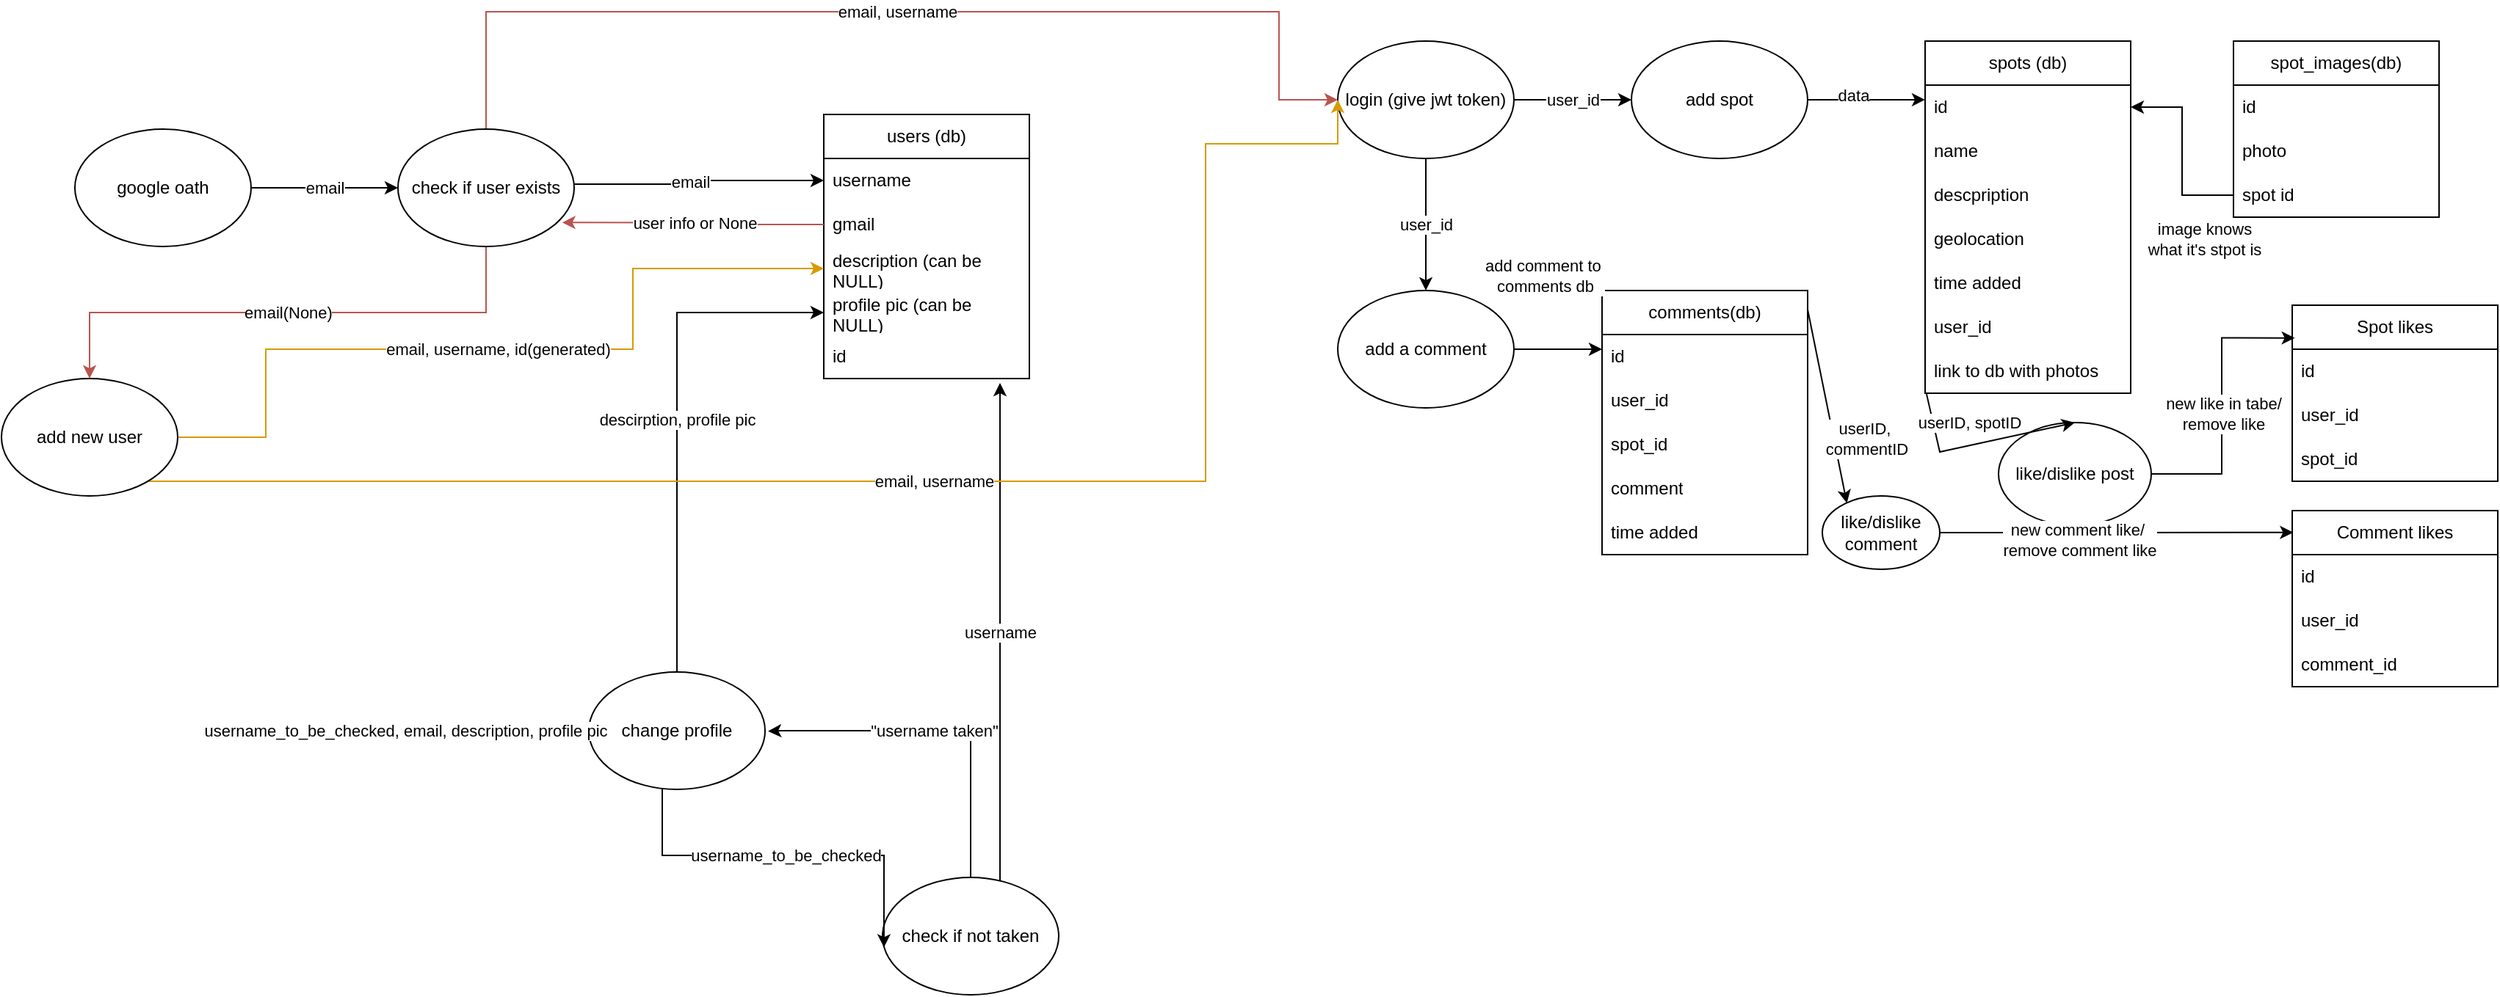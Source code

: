 <mxfile version="24.8.3">
  <diagram name="Lapa-1" id="DH0UnSqfDC02DtX4QLn7">
    <mxGraphModel dx="3608" dy="1129" grid="1" gridSize="10" guides="1" tooltips="1" connect="1" arrows="1" fold="1" page="1" pageScale="1" pageWidth="827" pageHeight="1169" math="0" shadow="0">
      <root>
        <mxCell id="0" />
        <mxCell id="1" parent="0" />
        <mxCell id="Dge0FnhCX_SZnIMF-hBO-1" value="users (db)" style="swimlane;fontStyle=0;childLayout=stackLayout;horizontal=1;startSize=30;horizontalStack=0;resizeParent=1;resizeParentMax=0;resizeLast=0;collapsible=1;marginBottom=0;whiteSpace=wrap;html=1;" parent="1" vertex="1">
          <mxGeometry x="-350" y="100" width="140" height="180" as="geometry">
            <mxRectangle x="210" y="220" width="90" height="30" as="alternateBounds" />
          </mxGeometry>
        </mxCell>
        <mxCell id="Dge0FnhCX_SZnIMF-hBO-2" value="username" style="text;strokeColor=none;fillColor=none;align=left;verticalAlign=middle;spacingLeft=4;spacingRight=4;overflow=hidden;points=[[0,0.5],[1,0.5]];portConstraint=eastwest;rotatable=0;whiteSpace=wrap;html=1;" parent="Dge0FnhCX_SZnIMF-hBO-1" vertex="1">
          <mxGeometry y="30" width="140" height="30" as="geometry" />
        </mxCell>
        <mxCell id="ZL5plIcMYZqecuvyyjXK-16" style="edgeStyle=orthogonalEdgeStyle;rounded=0;orthogonalLoop=1;jettySize=auto;html=1;" parent="Dge0FnhCX_SZnIMF-hBO-1" target="Dge0FnhCX_SZnIMF-hBO-2" edge="1">
          <mxGeometry relative="1" as="geometry">
            <mxPoint x="-170" y="47.5" as="sourcePoint" />
            <mxPoint y="42.5" as="targetPoint" />
            <Array as="points">
              <mxPoint x="-84" y="48" />
              <mxPoint x="-84" y="45" />
            </Array>
          </mxGeometry>
        </mxCell>
        <mxCell id="ZL5plIcMYZqecuvyyjXK-17" value="email" style="edgeLabel;html=1;align=center;verticalAlign=middle;resizable=0;points=[];" parent="ZL5plIcMYZqecuvyyjXK-16" vertex="1" connectable="0">
          <mxGeometry x="-0.082" y="2" relative="1" as="geometry">
            <mxPoint as="offset" />
          </mxGeometry>
        </mxCell>
        <mxCell id="Dge0FnhCX_SZnIMF-hBO-3" value="gmail" style="text;strokeColor=none;fillColor=none;align=left;verticalAlign=middle;spacingLeft=4;spacingRight=4;overflow=hidden;points=[[0,0.5],[1,0.5]];portConstraint=eastwest;rotatable=0;whiteSpace=wrap;html=1;" parent="Dge0FnhCX_SZnIMF-hBO-1" vertex="1">
          <mxGeometry y="60" width="140" height="30" as="geometry" />
        </mxCell>
        <mxCell id="Dge0FnhCX_SZnIMF-hBO-4" value="description (can be NULL)" style="text;strokeColor=none;fillColor=none;align=left;verticalAlign=middle;spacingLeft=4;spacingRight=4;overflow=hidden;points=[[0,0.5],[1,0.5]];portConstraint=eastwest;rotatable=0;whiteSpace=wrap;html=1;" parent="Dge0FnhCX_SZnIMF-hBO-1" vertex="1">
          <mxGeometry y="90" width="140" height="30" as="geometry" />
        </mxCell>
        <mxCell id="Dge0FnhCX_SZnIMF-hBO-10" value="profile pic (can be NULL)" style="text;strokeColor=none;fillColor=none;align=left;verticalAlign=middle;spacingLeft=4;spacingRight=4;overflow=hidden;points=[[0,0.5],[1,0.5]];portConstraint=eastwest;rotatable=0;whiteSpace=wrap;html=1;" parent="Dge0FnhCX_SZnIMF-hBO-1" vertex="1">
          <mxGeometry y="120" width="140" height="30" as="geometry" />
        </mxCell>
        <mxCell id="Dge0FnhCX_SZnIMF-hBO-11" value="id" style="text;strokeColor=none;fillColor=none;align=left;verticalAlign=middle;spacingLeft=4;spacingRight=4;overflow=hidden;points=[[0,0.5],[1,0.5]];portConstraint=eastwest;rotatable=0;whiteSpace=wrap;html=1;" parent="Dge0FnhCX_SZnIMF-hBO-1" vertex="1">
          <mxGeometry y="150" width="140" height="30" as="geometry" />
        </mxCell>
        <mxCell id="Dge0FnhCX_SZnIMF-hBO-13" value="email, username" style="edgeStyle=orthogonalEdgeStyle;rounded=0;orthogonalLoop=1;jettySize=auto;html=1;entryX=0;entryY=0.5;entryDx=0;entryDy=0;exitX=0.5;exitY=0;exitDx=0;exitDy=0;fillColor=#f8cecc;strokeColor=#b85450;" parent="1" source="ZL5plIcMYZqecuvyyjXK-2" target="Dge0FnhCX_SZnIMF-hBO-40" edge="1">
          <mxGeometry relative="1" as="geometry">
            <mxPoint x="-500" y="48.82" as="sourcePoint" />
            <mxPoint x="-269.86" y="49.4" as="targetPoint" />
            <Array as="points">
              <mxPoint x="-580" y="30" />
              <mxPoint x="-40" y="30" />
              <mxPoint x="-40" y="90" />
            </Array>
          </mxGeometry>
        </mxCell>
        <mxCell id="Dge0FnhCX_SZnIMF-hBO-16" value="descirption, profile pic" style="edgeStyle=orthogonalEdgeStyle;rounded=0;orthogonalLoop=1;jettySize=auto;html=1;entryX=0;entryY=0.5;entryDx=0;entryDy=0;" parent="1" source="Dge0FnhCX_SZnIMF-hBO-14" target="Dge0FnhCX_SZnIMF-hBO-10" edge="1">
          <mxGeometry relative="1" as="geometry">
            <mxPoint x="-440" y="380" as="targetPoint" />
          </mxGeometry>
        </mxCell>
        <mxCell id="Dge0FnhCX_SZnIMF-hBO-14" value="change profile" style="ellipse;whiteSpace=wrap;html=1;" parent="1" vertex="1">
          <mxGeometry x="-510" y="480" width="120" height="80" as="geometry" />
        </mxCell>
        <mxCell id="ZL5plIcMYZqecuvyyjXK-15" value="email" style="edgeStyle=orthogonalEdgeStyle;rounded=0;orthogonalLoop=1;jettySize=auto;html=1;entryX=0;entryY=0.5;entryDx=0;entryDy=0;" parent="1" source="Dge0FnhCX_SZnIMF-hBO-15" target="ZL5plIcMYZqecuvyyjXK-2" edge="1">
          <mxGeometry relative="1" as="geometry" />
        </mxCell>
        <mxCell id="Dge0FnhCX_SZnIMF-hBO-15" value="google oath" style="ellipse;whiteSpace=wrap;html=1;" parent="1" vertex="1">
          <mxGeometry x="-860" y="110" width="120" height="80" as="geometry" />
        </mxCell>
        <mxCell id="Dge0FnhCX_SZnIMF-hBO-19" value="username" style="edgeStyle=orthogonalEdgeStyle;rounded=0;orthogonalLoop=1;jettySize=auto;html=1;" parent="1" source="Dge0FnhCX_SZnIMF-hBO-17" edge="1">
          <mxGeometry relative="1" as="geometry">
            <mxPoint x="-230" y="283" as="targetPoint" />
            <Array as="points">
              <mxPoint x="-230" y="460" />
              <mxPoint x="-230" y="423" />
            </Array>
          </mxGeometry>
        </mxCell>
        <mxCell id="5IL-UcwhAe_bBwmInw6_-2" style="edgeStyle=orthogonalEdgeStyle;rounded=0;orthogonalLoop=1;jettySize=auto;html=1;entryX=1.017;entryY=0.504;entryDx=0;entryDy=0;entryPerimeter=0;" edge="1" parent="1" source="Dge0FnhCX_SZnIMF-hBO-17" target="Dge0FnhCX_SZnIMF-hBO-14">
          <mxGeometry relative="1" as="geometry">
            <mxPoint x="-380" y="520" as="targetPoint" />
            <Array as="points">
              <mxPoint x="-250" y="520" />
              <mxPoint x="-379" y="520" />
            </Array>
          </mxGeometry>
        </mxCell>
        <mxCell id="5IL-UcwhAe_bBwmInw6_-3" value="&quot;username taken&quot;" style="edgeLabel;html=1;align=center;verticalAlign=middle;resizable=0;points=[];" vertex="1" connectable="0" parent="5IL-UcwhAe_bBwmInw6_-2">
          <mxGeometry x="0.052" relative="1" as="geometry">
            <mxPoint as="offset" />
          </mxGeometry>
        </mxCell>
        <mxCell id="Dge0FnhCX_SZnIMF-hBO-17" value="check if not taken" style="ellipse;whiteSpace=wrap;html=1;" parent="1" vertex="1">
          <mxGeometry x="-310" y="620" width="120" height="80" as="geometry" />
        </mxCell>
        <mxCell id="Dge0FnhCX_SZnIMF-hBO-18" value="username_to_be_checked" style="edgeStyle=orthogonalEdgeStyle;rounded=0;orthogonalLoop=1;jettySize=auto;html=1;entryX=0.008;entryY=0.596;entryDx=0;entryDy=0;entryPerimeter=0;" parent="1" source="Dge0FnhCX_SZnIMF-hBO-14" target="Dge0FnhCX_SZnIMF-hBO-17" edge="1">
          <mxGeometry relative="1" as="geometry">
            <Array as="points">
              <mxPoint x="-460" y="605" />
              <mxPoint x="-309" y="605" />
            </Array>
          </mxGeometry>
        </mxCell>
        <mxCell id="Dge0FnhCX_SZnIMF-hBO-20" value="add spot" style="ellipse;whiteSpace=wrap;html=1;" parent="1" vertex="1">
          <mxGeometry x="200" y="50" width="120" height="80" as="geometry" />
        </mxCell>
        <mxCell id="Dge0FnhCX_SZnIMF-hBO-21" value="spots (db)" style="swimlane;fontStyle=0;childLayout=stackLayout;horizontal=1;startSize=30;horizontalStack=0;resizeParent=1;resizeParentMax=0;resizeLast=0;collapsible=1;marginBottom=0;whiteSpace=wrap;html=1;" parent="1" vertex="1">
          <mxGeometry x="400" y="50" width="140" height="240" as="geometry" />
        </mxCell>
        <mxCell id="Dge0FnhCX_SZnIMF-hBO-22" value="id" style="text;strokeColor=none;fillColor=none;align=left;verticalAlign=middle;spacingLeft=4;spacingRight=4;overflow=hidden;points=[[0,0.5],[1,0.5]];portConstraint=eastwest;rotatable=0;whiteSpace=wrap;html=1;" parent="Dge0FnhCX_SZnIMF-hBO-21" vertex="1">
          <mxGeometry y="30" width="140" height="30" as="geometry" />
        </mxCell>
        <mxCell id="Dge0FnhCX_SZnIMF-hBO-23" value="name" style="text;strokeColor=none;fillColor=none;align=left;verticalAlign=middle;spacingLeft=4;spacingRight=4;overflow=hidden;points=[[0,0.5],[1,0.5]];portConstraint=eastwest;rotatable=0;whiteSpace=wrap;html=1;" parent="Dge0FnhCX_SZnIMF-hBO-21" vertex="1">
          <mxGeometry y="60" width="140" height="30" as="geometry" />
        </mxCell>
        <mxCell id="Dge0FnhCX_SZnIMF-hBO-24" value="descpription&amp;nbsp;" style="text;strokeColor=none;fillColor=none;align=left;verticalAlign=middle;spacingLeft=4;spacingRight=4;overflow=hidden;points=[[0,0.5],[1,0.5]];portConstraint=eastwest;rotatable=0;whiteSpace=wrap;html=1;" parent="Dge0FnhCX_SZnIMF-hBO-21" vertex="1">
          <mxGeometry y="90" width="140" height="30" as="geometry" />
        </mxCell>
        <mxCell id="Dge0FnhCX_SZnIMF-hBO-25" value="geolocation" style="text;strokeColor=none;fillColor=none;align=left;verticalAlign=middle;spacingLeft=4;spacingRight=4;overflow=hidden;points=[[0,0.5],[1,0.5]];portConstraint=eastwest;rotatable=0;whiteSpace=wrap;html=1;" parent="Dge0FnhCX_SZnIMF-hBO-21" vertex="1">
          <mxGeometry y="120" width="140" height="30" as="geometry" />
        </mxCell>
        <mxCell id="Dge0FnhCX_SZnIMF-hBO-26" value="time added" style="text;strokeColor=none;fillColor=none;align=left;verticalAlign=middle;spacingLeft=4;spacingRight=4;overflow=hidden;points=[[0,0.5],[1,0.5]];portConstraint=eastwest;rotatable=0;whiteSpace=wrap;html=1;" parent="Dge0FnhCX_SZnIMF-hBO-21" vertex="1">
          <mxGeometry y="150" width="140" height="30" as="geometry" />
        </mxCell>
        <mxCell id="Dge0FnhCX_SZnIMF-hBO-27" value="user_id" style="text;strokeColor=none;fillColor=none;align=left;verticalAlign=middle;spacingLeft=4;spacingRight=4;overflow=hidden;points=[[0,0.5],[1,0.5]];portConstraint=eastwest;rotatable=0;whiteSpace=wrap;html=1;" parent="Dge0FnhCX_SZnIMF-hBO-21" vertex="1">
          <mxGeometry y="180" width="140" height="30" as="geometry" />
        </mxCell>
        <mxCell id="Dge0FnhCX_SZnIMF-hBO-28" value="link to db with photos" style="text;strokeColor=none;fillColor=none;align=left;verticalAlign=middle;spacingLeft=4;spacingRight=4;overflow=hidden;points=[[0,0.5],[1,0.5]];portConstraint=eastwest;rotatable=0;whiteSpace=wrap;html=1;" parent="Dge0FnhCX_SZnIMF-hBO-21" vertex="1">
          <mxGeometry y="210" width="140" height="30" as="geometry" />
        </mxCell>
        <mxCell id="Dge0FnhCX_SZnIMF-hBO-29" value="spot_images(db)" style="swimlane;fontStyle=0;childLayout=stackLayout;horizontal=1;startSize=30;horizontalStack=0;resizeParent=1;resizeParentMax=0;resizeLast=0;collapsible=1;marginBottom=0;whiteSpace=wrap;html=1;" parent="1" vertex="1">
          <mxGeometry x="610" y="50" width="140" height="120" as="geometry" />
        </mxCell>
        <mxCell id="Dge0FnhCX_SZnIMF-hBO-30" value="id" style="text;strokeColor=none;fillColor=none;align=left;verticalAlign=middle;spacingLeft=4;spacingRight=4;overflow=hidden;points=[[0,0.5],[1,0.5]];portConstraint=eastwest;rotatable=0;whiteSpace=wrap;html=1;" parent="Dge0FnhCX_SZnIMF-hBO-29" vertex="1">
          <mxGeometry y="30" width="140" height="30" as="geometry" />
        </mxCell>
        <mxCell id="Dge0FnhCX_SZnIMF-hBO-31" value="photo" style="text;strokeColor=none;fillColor=none;align=left;verticalAlign=middle;spacingLeft=4;spacingRight=4;overflow=hidden;points=[[0,0.5],[1,0.5]];portConstraint=eastwest;rotatable=0;whiteSpace=wrap;html=1;" parent="Dge0FnhCX_SZnIMF-hBO-29" vertex="1">
          <mxGeometry y="60" width="140" height="30" as="geometry" />
        </mxCell>
        <mxCell id="Dge0FnhCX_SZnIMF-hBO-45" value="spot id" style="text;strokeColor=none;fillColor=none;align=left;verticalAlign=middle;spacingLeft=4;spacingRight=4;overflow=hidden;points=[[0,0.5],[1,0.5]];portConstraint=eastwest;rotatable=0;whiteSpace=wrap;html=1;" parent="Dge0FnhCX_SZnIMF-hBO-29" vertex="1">
          <mxGeometry y="90" width="140" height="30" as="geometry" />
        </mxCell>
        <mxCell id="Dge0FnhCX_SZnIMF-hBO-41" value="user_id" style="edgeStyle=orthogonalEdgeStyle;rounded=0;orthogonalLoop=1;jettySize=auto;html=1;entryX=0;entryY=0.5;entryDx=0;entryDy=0;" parent="1" source="Dge0FnhCX_SZnIMF-hBO-40" target="Dge0FnhCX_SZnIMF-hBO-20" edge="1">
          <mxGeometry relative="1" as="geometry" />
        </mxCell>
        <mxCell id="Dge0FnhCX_SZnIMF-hBO-54" value="user_id" style="edgeStyle=orthogonalEdgeStyle;rounded=0;orthogonalLoop=1;jettySize=auto;html=1;entryX=0.5;entryY=0;entryDx=0;entryDy=0;" parent="1" source="Dge0FnhCX_SZnIMF-hBO-40" target="Dge0FnhCX_SZnIMF-hBO-53" edge="1">
          <mxGeometry relative="1" as="geometry" />
        </mxCell>
        <mxCell id="Dge0FnhCX_SZnIMF-hBO-40" value="login (give jwt token)" style="ellipse;whiteSpace=wrap;html=1;" parent="1" vertex="1">
          <mxGeometry y="50" width="120" height="80" as="geometry" />
        </mxCell>
        <mxCell id="Dge0FnhCX_SZnIMF-hBO-42" style="edgeStyle=orthogonalEdgeStyle;rounded=0;orthogonalLoop=1;jettySize=auto;html=1;entryX=0;entryY=0.333;entryDx=0;entryDy=0;entryPerimeter=0;" parent="1" source="Dge0FnhCX_SZnIMF-hBO-20" target="Dge0FnhCX_SZnIMF-hBO-22" edge="1">
          <mxGeometry relative="1" as="geometry" />
        </mxCell>
        <mxCell id="Dge0FnhCX_SZnIMF-hBO-43" value="data" style="edgeLabel;html=1;align=center;verticalAlign=middle;resizable=0;points=[];" parent="Dge0FnhCX_SZnIMF-hBO-42" vertex="1" connectable="0">
          <mxGeometry x="-0.242" y="3" relative="1" as="geometry">
            <mxPoint as="offset" />
          </mxGeometry>
        </mxCell>
        <mxCell id="Dge0FnhCX_SZnIMF-hBO-47" value="comments(db)" style="swimlane;fontStyle=0;childLayout=stackLayout;horizontal=1;startSize=30;horizontalStack=0;resizeParent=1;resizeParentMax=0;resizeLast=0;collapsible=1;marginBottom=0;whiteSpace=wrap;html=1;" parent="1" vertex="1">
          <mxGeometry x="180" y="220" width="140" height="180" as="geometry" />
        </mxCell>
        <mxCell id="Dge0FnhCX_SZnIMF-hBO-48" value="id" style="text;strokeColor=none;fillColor=none;align=left;verticalAlign=middle;spacingLeft=4;spacingRight=4;overflow=hidden;points=[[0,0.5],[1,0.5]];portConstraint=eastwest;rotatable=0;whiteSpace=wrap;html=1;" parent="Dge0FnhCX_SZnIMF-hBO-47" vertex="1">
          <mxGeometry y="30" width="140" height="30" as="geometry" />
        </mxCell>
        <mxCell id="Dge0FnhCX_SZnIMF-hBO-49" value="user_id" style="text;strokeColor=none;fillColor=none;align=left;verticalAlign=middle;spacingLeft=4;spacingRight=4;overflow=hidden;points=[[0,0.5],[1,0.5]];portConstraint=eastwest;rotatable=0;whiteSpace=wrap;html=1;" parent="Dge0FnhCX_SZnIMF-hBO-47" vertex="1">
          <mxGeometry y="60" width="140" height="30" as="geometry" />
        </mxCell>
        <mxCell id="Dge0FnhCX_SZnIMF-hBO-50" value="spot_id" style="text;strokeColor=none;fillColor=none;align=left;verticalAlign=middle;spacingLeft=4;spacingRight=4;overflow=hidden;points=[[0,0.5],[1,0.5]];portConstraint=eastwest;rotatable=0;whiteSpace=wrap;html=1;" parent="Dge0FnhCX_SZnIMF-hBO-47" vertex="1">
          <mxGeometry y="90" width="140" height="30" as="geometry" />
        </mxCell>
        <mxCell id="Dge0FnhCX_SZnIMF-hBO-51" value="comment" style="text;strokeColor=none;fillColor=none;align=left;verticalAlign=middle;spacingLeft=4;spacingRight=4;overflow=hidden;points=[[0,0.5],[1,0.5]];portConstraint=eastwest;rotatable=0;whiteSpace=wrap;html=1;" parent="Dge0FnhCX_SZnIMF-hBO-47" vertex="1">
          <mxGeometry y="120" width="140" height="30" as="geometry" />
        </mxCell>
        <mxCell id="Dge0FnhCX_SZnIMF-hBO-52" value="time added" style="text;strokeColor=none;fillColor=none;align=left;verticalAlign=middle;spacingLeft=4;spacingRight=4;overflow=hidden;points=[[0,0.5],[1,0.5]];portConstraint=eastwest;rotatable=0;whiteSpace=wrap;html=1;" parent="Dge0FnhCX_SZnIMF-hBO-47" vertex="1">
          <mxGeometry y="150" width="140" height="30" as="geometry" />
        </mxCell>
        <mxCell id="Dge0FnhCX_SZnIMF-hBO-55" style="edgeStyle=orthogonalEdgeStyle;rounded=0;orthogonalLoop=1;jettySize=auto;html=1;" parent="1" source="Dge0FnhCX_SZnIMF-hBO-53" edge="1">
          <mxGeometry relative="1" as="geometry">
            <mxPoint x="180" y="260" as="targetPoint" />
          </mxGeometry>
        </mxCell>
        <mxCell id="Dge0FnhCX_SZnIMF-hBO-81" value="add comment to&amp;nbsp;&lt;div&gt;comments db&lt;/div&gt;" style="edgeLabel;html=1;align=center;verticalAlign=middle;resizable=0;points=[];" parent="Dge0FnhCX_SZnIMF-hBO-55" vertex="1" connectable="0">
          <mxGeometry x="-0.495" y="3" relative="1" as="geometry">
            <mxPoint x="5" y="-47" as="offset" />
          </mxGeometry>
        </mxCell>
        <mxCell id="Dge0FnhCX_SZnIMF-hBO-53" value="add a comment" style="ellipse;whiteSpace=wrap;html=1;" parent="1" vertex="1">
          <mxGeometry y="220" width="120" height="80" as="geometry" />
        </mxCell>
        <mxCell id="Dge0FnhCX_SZnIMF-hBO-58" value="Spot likes" style="swimlane;fontStyle=0;childLayout=stackLayout;horizontal=1;startSize=30;horizontalStack=0;resizeParent=1;resizeParentMax=0;resizeLast=0;collapsible=1;marginBottom=0;whiteSpace=wrap;html=1;" parent="1" vertex="1">
          <mxGeometry x="650" y="230" width="140" height="120" as="geometry" />
        </mxCell>
        <mxCell id="Dge0FnhCX_SZnIMF-hBO-59" value="id" style="text;strokeColor=none;fillColor=none;align=left;verticalAlign=middle;spacingLeft=4;spacingRight=4;overflow=hidden;points=[[0,0.5],[1,0.5]];portConstraint=eastwest;rotatable=0;whiteSpace=wrap;html=1;" parent="Dge0FnhCX_SZnIMF-hBO-58" vertex="1">
          <mxGeometry y="30" width="140" height="30" as="geometry" />
        </mxCell>
        <mxCell id="Dge0FnhCX_SZnIMF-hBO-60" value="user_id" style="text;strokeColor=none;fillColor=none;align=left;verticalAlign=middle;spacingLeft=4;spacingRight=4;overflow=hidden;points=[[0,0.5],[1,0.5]];portConstraint=eastwest;rotatable=0;whiteSpace=wrap;html=1;" parent="Dge0FnhCX_SZnIMF-hBO-58" vertex="1">
          <mxGeometry y="60" width="140" height="30" as="geometry" />
        </mxCell>
        <mxCell id="Dge0FnhCX_SZnIMF-hBO-61" value="spot_id" style="text;strokeColor=none;fillColor=none;align=left;verticalAlign=middle;spacingLeft=4;spacingRight=4;overflow=hidden;points=[[0,0.5],[1,0.5]];portConstraint=eastwest;rotatable=0;whiteSpace=wrap;html=1;" parent="Dge0FnhCX_SZnIMF-hBO-58" vertex="1">
          <mxGeometry y="90" width="140" height="30" as="geometry" />
        </mxCell>
        <mxCell id="Dge0FnhCX_SZnIMF-hBO-64" value="Comment likes" style="swimlane;fontStyle=0;childLayout=stackLayout;horizontal=1;startSize=30;horizontalStack=0;resizeParent=1;resizeParentMax=0;resizeLast=0;collapsible=1;marginBottom=0;whiteSpace=wrap;html=1;" parent="1" vertex="1">
          <mxGeometry x="650" y="370" width="140" height="120" as="geometry" />
        </mxCell>
        <mxCell id="Dge0FnhCX_SZnIMF-hBO-65" value="id" style="text;strokeColor=none;fillColor=none;align=left;verticalAlign=middle;spacingLeft=4;spacingRight=4;overflow=hidden;points=[[0,0.5],[1,0.5]];portConstraint=eastwest;rotatable=0;whiteSpace=wrap;html=1;" parent="Dge0FnhCX_SZnIMF-hBO-64" vertex="1">
          <mxGeometry y="30" width="140" height="30" as="geometry" />
        </mxCell>
        <mxCell id="Dge0FnhCX_SZnIMF-hBO-66" value="user_id" style="text;strokeColor=none;fillColor=none;align=left;verticalAlign=middle;spacingLeft=4;spacingRight=4;overflow=hidden;points=[[0,0.5],[1,0.5]];portConstraint=eastwest;rotatable=0;whiteSpace=wrap;html=1;" parent="Dge0FnhCX_SZnIMF-hBO-64" vertex="1">
          <mxGeometry y="60" width="140" height="30" as="geometry" />
        </mxCell>
        <mxCell id="Dge0FnhCX_SZnIMF-hBO-67" value="comment_id" style="text;strokeColor=none;fillColor=none;align=left;verticalAlign=middle;spacingLeft=4;spacingRight=4;overflow=hidden;points=[[0,0.5],[1,0.5]];portConstraint=eastwest;rotatable=0;whiteSpace=wrap;html=1;" parent="Dge0FnhCX_SZnIMF-hBO-64" vertex="1">
          <mxGeometry y="90" width="140" height="30" as="geometry" />
        </mxCell>
        <mxCell id="Dge0FnhCX_SZnIMF-hBO-70" style="edgeStyle=orthogonalEdgeStyle;rounded=0;orthogonalLoop=1;jettySize=auto;html=1;exitX=0;exitY=0.5;exitDx=0;exitDy=0;entryX=1;entryY=0.5;entryDx=0;entryDy=0;" parent="1" source="Dge0FnhCX_SZnIMF-hBO-45" target="Dge0FnhCX_SZnIMF-hBO-22" edge="1">
          <mxGeometry relative="1" as="geometry" />
        </mxCell>
        <mxCell id="Dge0FnhCX_SZnIMF-hBO-85" value="image knows&lt;div&gt;what it&#39;s stpot is&lt;/div&gt;" style="edgeLabel;html=1;align=center;verticalAlign=middle;resizable=0;points=[];" parent="Dge0FnhCX_SZnIMF-hBO-70" vertex="1" connectable="0">
          <mxGeometry x="-0.208" y="3" relative="1" as="geometry">
            <mxPoint x="18" y="46" as="offset" />
          </mxGeometry>
        </mxCell>
        <mxCell id="Dge0FnhCX_SZnIMF-hBO-89" value="like/dislike post" style="ellipse;whiteSpace=wrap;html=1;" parent="1" vertex="1">
          <mxGeometry x="450" y="310" width="104" height="70" as="geometry" />
        </mxCell>
        <mxCell id="Dge0FnhCX_SZnIMF-hBO-90" value="" style="endArrow=classic;html=1;rounded=0;entryX=0.5;entryY=0;entryDx=0;entryDy=0;exitX=0.007;exitY=1.019;exitDx=0;exitDy=0;exitPerimeter=0;" parent="1" source="Dge0FnhCX_SZnIMF-hBO-28" target="Dge0FnhCX_SZnIMF-hBO-89" edge="1">
          <mxGeometry width="50" height="50" relative="1" as="geometry">
            <mxPoint x="360" y="300" as="sourcePoint" />
            <mxPoint x="410" y="250" as="targetPoint" />
            <Array as="points">
              <mxPoint x="410" y="330" />
            </Array>
          </mxGeometry>
        </mxCell>
        <mxCell id="Dge0FnhCX_SZnIMF-hBO-98" value="userID, spotID" style="edgeLabel;html=1;align=center;verticalAlign=middle;resizable=0;points=[];" parent="Dge0FnhCX_SZnIMF-hBO-90" vertex="1" connectable="0">
          <mxGeometry x="-0.723" y="-1" relative="1" as="geometry">
            <mxPoint x="26" y="1" as="offset" />
          </mxGeometry>
        </mxCell>
        <mxCell id="Dge0FnhCX_SZnIMF-hBO-91" style="edgeStyle=orthogonalEdgeStyle;rounded=0;orthogonalLoop=1;jettySize=auto;html=1;exitX=1;exitY=0.5;exitDx=0;exitDy=0;entryX=0.013;entryY=0.186;entryDx=0;entryDy=0;entryPerimeter=0;" parent="1" source="Dge0FnhCX_SZnIMF-hBO-89" target="Dge0FnhCX_SZnIMF-hBO-58" edge="1">
          <mxGeometry relative="1" as="geometry" />
        </mxCell>
        <mxCell id="Dge0FnhCX_SZnIMF-hBO-92" value="new like in tabe/&lt;div&gt;remove like&lt;/div&gt;" style="edgeLabel;html=1;align=center;verticalAlign=middle;resizable=0;points=[];" parent="Dge0FnhCX_SZnIMF-hBO-91" vertex="1" connectable="0">
          <mxGeometry x="-0.064" y="-1" relative="1" as="geometry">
            <mxPoint as="offset" />
          </mxGeometry>
        </mxCell>
        <mxCell id="Dge0FnhCX_SZnIMF-hBO-93" value="like/dislike&lt;div&gt;comment&lt;/div&gt;" style="ellipse;whiteSpace=wrap;html=1;" parent="1" vertex="1">
          <mxGeometry x="330" y="360" width="80" height="50" as="geometry" />
        </mxCell>
        <mxCell id="Dge0FnhCX_SZnIMF-hBO-94" value="" style="endArrow=classic;html=1;rounded=0;exitX=0.999;exitY=0.068;exitDx=0;exitDy=0;exitPerimeter=0;entryX=0.209;entryY=0.097;entryDx=0;entryDy=0;entryPerimeter=0;" parent="1" source="Dge0FnhCX_SZnIMF-hBO-47" target="Dge0FnhCX_SZnIMF-hBO-93" edge="1">
          <mxGeometry width="50" height="50" relative="1" as="geometry">
            <mxPoint x="360" y="300" as="sourcePoint" />
            <mxPoint x="410" y="250" as="targetPoint" />
          </mxGeometry>
        </mxCell>
        <mxCell id="Dge0FnhCX_SZnIMF-hBO-97" value="userID,&amp;nbsp;&lt;div&gt;commentID&lt;/div&gt;" style="edgeLabel;html=1;align=center;verticalAlign=middle;resizable=0;points=[];" parent="Dge0FnhCX_SZnIMF-hBO-94" vertex="1" connectable="0">
          <mxGeometry x="0.328" y="1" relative="1" as="geometry">
            <mxPoint x="21" as="offset" />
          </mxGeometry>
        </mxCell>
        <mxCell id="Dge0FnhCX_SZnIMF-hBO-95" style="edgeStyle=orthogonalEdgeStyle;rounded=0;orthogonalLoop=1;jettySize=auto;html=1;exitX=1;exitY=0.5;exitDx=0;exitDy=0;entryX=0.005;entryY=0.124;entryDx=0;entryDy=0;entryPerimeter=0;" parent="1" source="Dge0FnhCX_SZnIMF-hBO-93" target="Dge0FnhCX_SZnIMF-hBO-64" edge="1">
          <mxGeometry relative="1" as="geometry" />
        </mxCell>
        <mxCell id="Dge0FnhCX_SZnIMF-hBO-96" value="new comment like/&amp;nbsp;&lt;div&gt;remove comment like&lt;/div&gt;" style="edgeLabel;html=1;align=center;verticalAlign=middle;resizable=0;points=[];" parent="Dge0FnhCX_SZnIMF-hBO-95" vertex="1" connectable="0">
          <mxGeometry x="-0.211" y="2" relative="1" as="geometry">
            <mxPoint y="7" as="offset" />
          </mxGeometry>
        </mxCell>
        <mxCell id="ZL5plIcMYZqecuvyyjXK-21" value="email(None)" style="edgeStyle=orthogonalEdgeStyle;rounded=0;orthogonalLoop=1;jettySize=auto;html=1;exitX=0.5;exitY=1;exitDx=0;exitDy=0;entryX=0.5;entryY=0;entryDx=0;entryDy=0;fillColor=#f8cecc;strokeColor=#b85450;" parent="1" source="ZL5plIcMYZqecuvyyjXK-2" target="ZL5plIcMYZqecuvyyjXK-20" edge="1">
          <mxGeometry relative="1" as="geometry" />
        </mxCell>
        <mxCell id="ZL5plIcMYZqecuvyyjXK-2" value="check if user exists" style="ellipse;whiteSpace=wrap;html=1;" parent="1" vertex="1">
          <mxGeometry x="-640" y="110" width="120" height="80" as="geometry" />
        </mxCell>
        <mxCell id="ZL5plIcMYZqecuvyyjXK-19" value="user info or None" style="edgeStyle=orthogonalEdgeStyle;rounded=0;orthogonalLoop=1;jettySize=auto;html=1;entryX=0.932;entryY=0.796;entryDx=0;entryDy=0;entryPerimeter=0;fillColor=#f8cecc;strokeColor=#b85450;" parent="1" source="Dge0FnhCX_SZnIMF-hBO-3" target="ZL5plIcMYZqecuvyyjXK-2" edge="1">
          <mxGeometry relative="1" as="geometry" />
        </mxCell>
        <mxCell id="ZL5plIcMYZqecuvyyjXK-22" value="email, username, id(generated)" style="edgeStyle=orthogonalEdgeStyle;rounded=0;orthogonalLoop=1;jettySize=auto;html=1;fillColor=#ffe6cc;strokeColor=#d79b00;" parent="1" source="ZL5plIcMYZqecuvyyjXK-20" target="Dge0FnhCX_SZnIMF-hBO-4" edge="1">
          <mxGeometry relative="1" as="geometry">
            <Array as="points">
              <mxPoint x="-730" y="260" />
              <mxPoint x="-480" y="260" />
              <mxPoint x="-480" y="205" />
            </Array>
          </mxGeometry>
        </mxCell>
        <mxCell id="ZL5plIcMYZqecuvyyjXK-25" value="email, username" style="edgeStyle=orthogonalEdgeStyle;rounded=0;orthogonalLoop=1;jettySize=auto;html=1;entryX=0;entryY=0.5;entryDx=0;entryDy=0;fillColor=#ffe6cc;strokeColor=#d79b00;" parent="1" source="ZL5plIcMYZqecuvyyjXK-20" target="Dge0FnhCX_SZnIMF-hBO-40" edge="1">
          <mxGeometry relative="1" as="geometry">
            <Array as="points">
              <mxPoint x="-90" y="350" />
              <mxPoint x="-90" y="120" />
              <mxPoint y="120" />
            </Array>
          </mxGeometry>
        </mxCell>
        <mxCell id="ZL5plIcMYZqecuvyyjXK-20" value="add new user" style="ellipse;whiteSpace=wrap;html=1;" parent="1" vertex="1">
          <mxGeometry x="-910" y="280" width="120" height="80" as="geometry" />
        </mxCell>
        <mxCell id="5IL-UcwhAe_bBwmInw6_-1" value="username_to_be_checked, email, description, profile pic " style="endArrow=classic;html=1;rounded=0;" edge="1" parent="1">
          <mxGeometry width="50" height="50" relative="1" as="geometry">
            <mxPoint x="-760" y="520" as="sourcePoint" />
            <mxPoint x="-510" y="520" as="targetPoint" />
          </mxGeometry>
        </mxCell>
      </root>
    </mxGraphModel>
  </diagram>
</mxfile>
